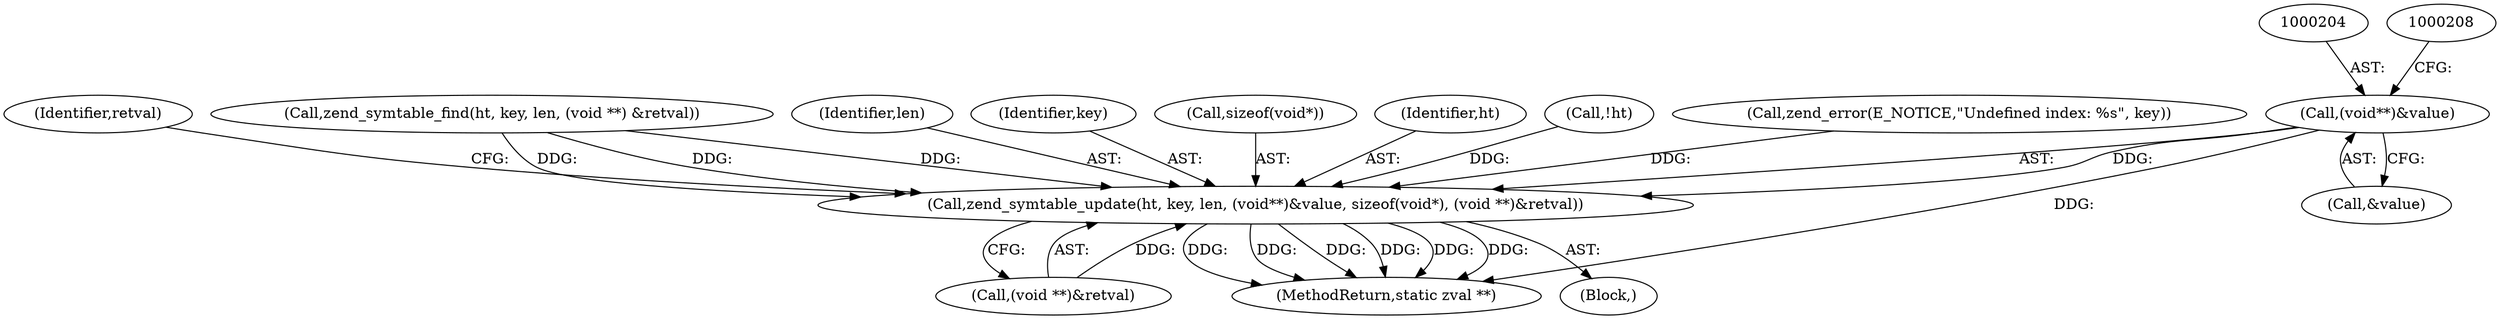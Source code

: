 digraph "0_php-src_ecb7f58a069be0dec4a6131b6351a761f808f22e?w=1_0@pointer" {
"1000203" [label="(Call,(void**)&value)"];
"1000199" [label="(Call,zend_symtable_update(ht, key, len, (void**)&value, sizeof(void*), (void **)&retval))"];
"1000209" [label="(Call,(void **)&retval)"];
"1000163" [label="(Call,zend_symtable_find(ht, key, len, (void **) &retval))"];
"1000199" [label="(Call,zend_symtable_update(ht, key, len, (void**)&value, sizeof(void*), (void **)&retval))"];
"1000202" [label="(Identifier,len)"];
"1000201" [label="(Identifier,key)"];
"1000207" [label="(Call,sizeof(void*))"];
"1000200" [label="(Identifier,ht)"];
"1000116" [label="(Call,!ht)"];
"1000190" [label="(Call,zend_error(E_NOTICE,\"Undefined index: %s\", key))"];
"1000203" [label="(Call,(void**)&value)"];
"1000324" [label="(MethodReturn,static zval **)"];
"1000214" [label="(Identifier,retval)"];
"1000195" [label="(Block,)"];
"1000205" [label="(Call,&value)"];
"1000203" -> "1000199"  [label="AST: "];
"1000203" -> "1000205"  [label="CFG: "];
"1000204" -> "1000203"  [label="AST: "];
"1000205" -> "1000203"  [label="AST: "];
"1000208" -> "1000203"  [label="CFG: "];
"1000203" -> "1000324"  [label="DDG: "];
"1000203" -> "1000199"  [label="DDG: "];
"1000199" -> "1000195"  [label="AST: "];
"1000199" -> "1000209"  [label="CFG: "];
"1000200" -> "1000199"  [label="AST: "];
"1000201" -> "1000199"  [label="AST: "];
"1000202" -> "1000199"  [label="AST: "];
"1000207" -> "1000199"  [label="AST: "];
"1000209" -> "1000199"  [label="AST: "];
"1000214" -> "1000199"  [label="CFG: "];
"1000199" -> "1000324"  [label="DDG: "];
"1000199" -> "1000324"  [label="DDG: "];
"1000199" -> "1000324"  [label="DDG: "];
"1000199" -> "1000324"  [label="DDG: "];
"1000199" -> "1000324"  [label="DDG: "];
"1000199" -> "1000324"  [label="DDG: "];
"1000116" -> "1000199"  [label="DDG: "];
"1000163" -> "1000199"  [label="DDG: "];
"1000163" -> "1000199"  [label="DDG: "];
"1000163" -> "1000199"  [label="DDG: "];
"1000190" -> "1000199"  [label="DDG: "];
"1000209" -> "1000199"  [label="DDG: "];
}
